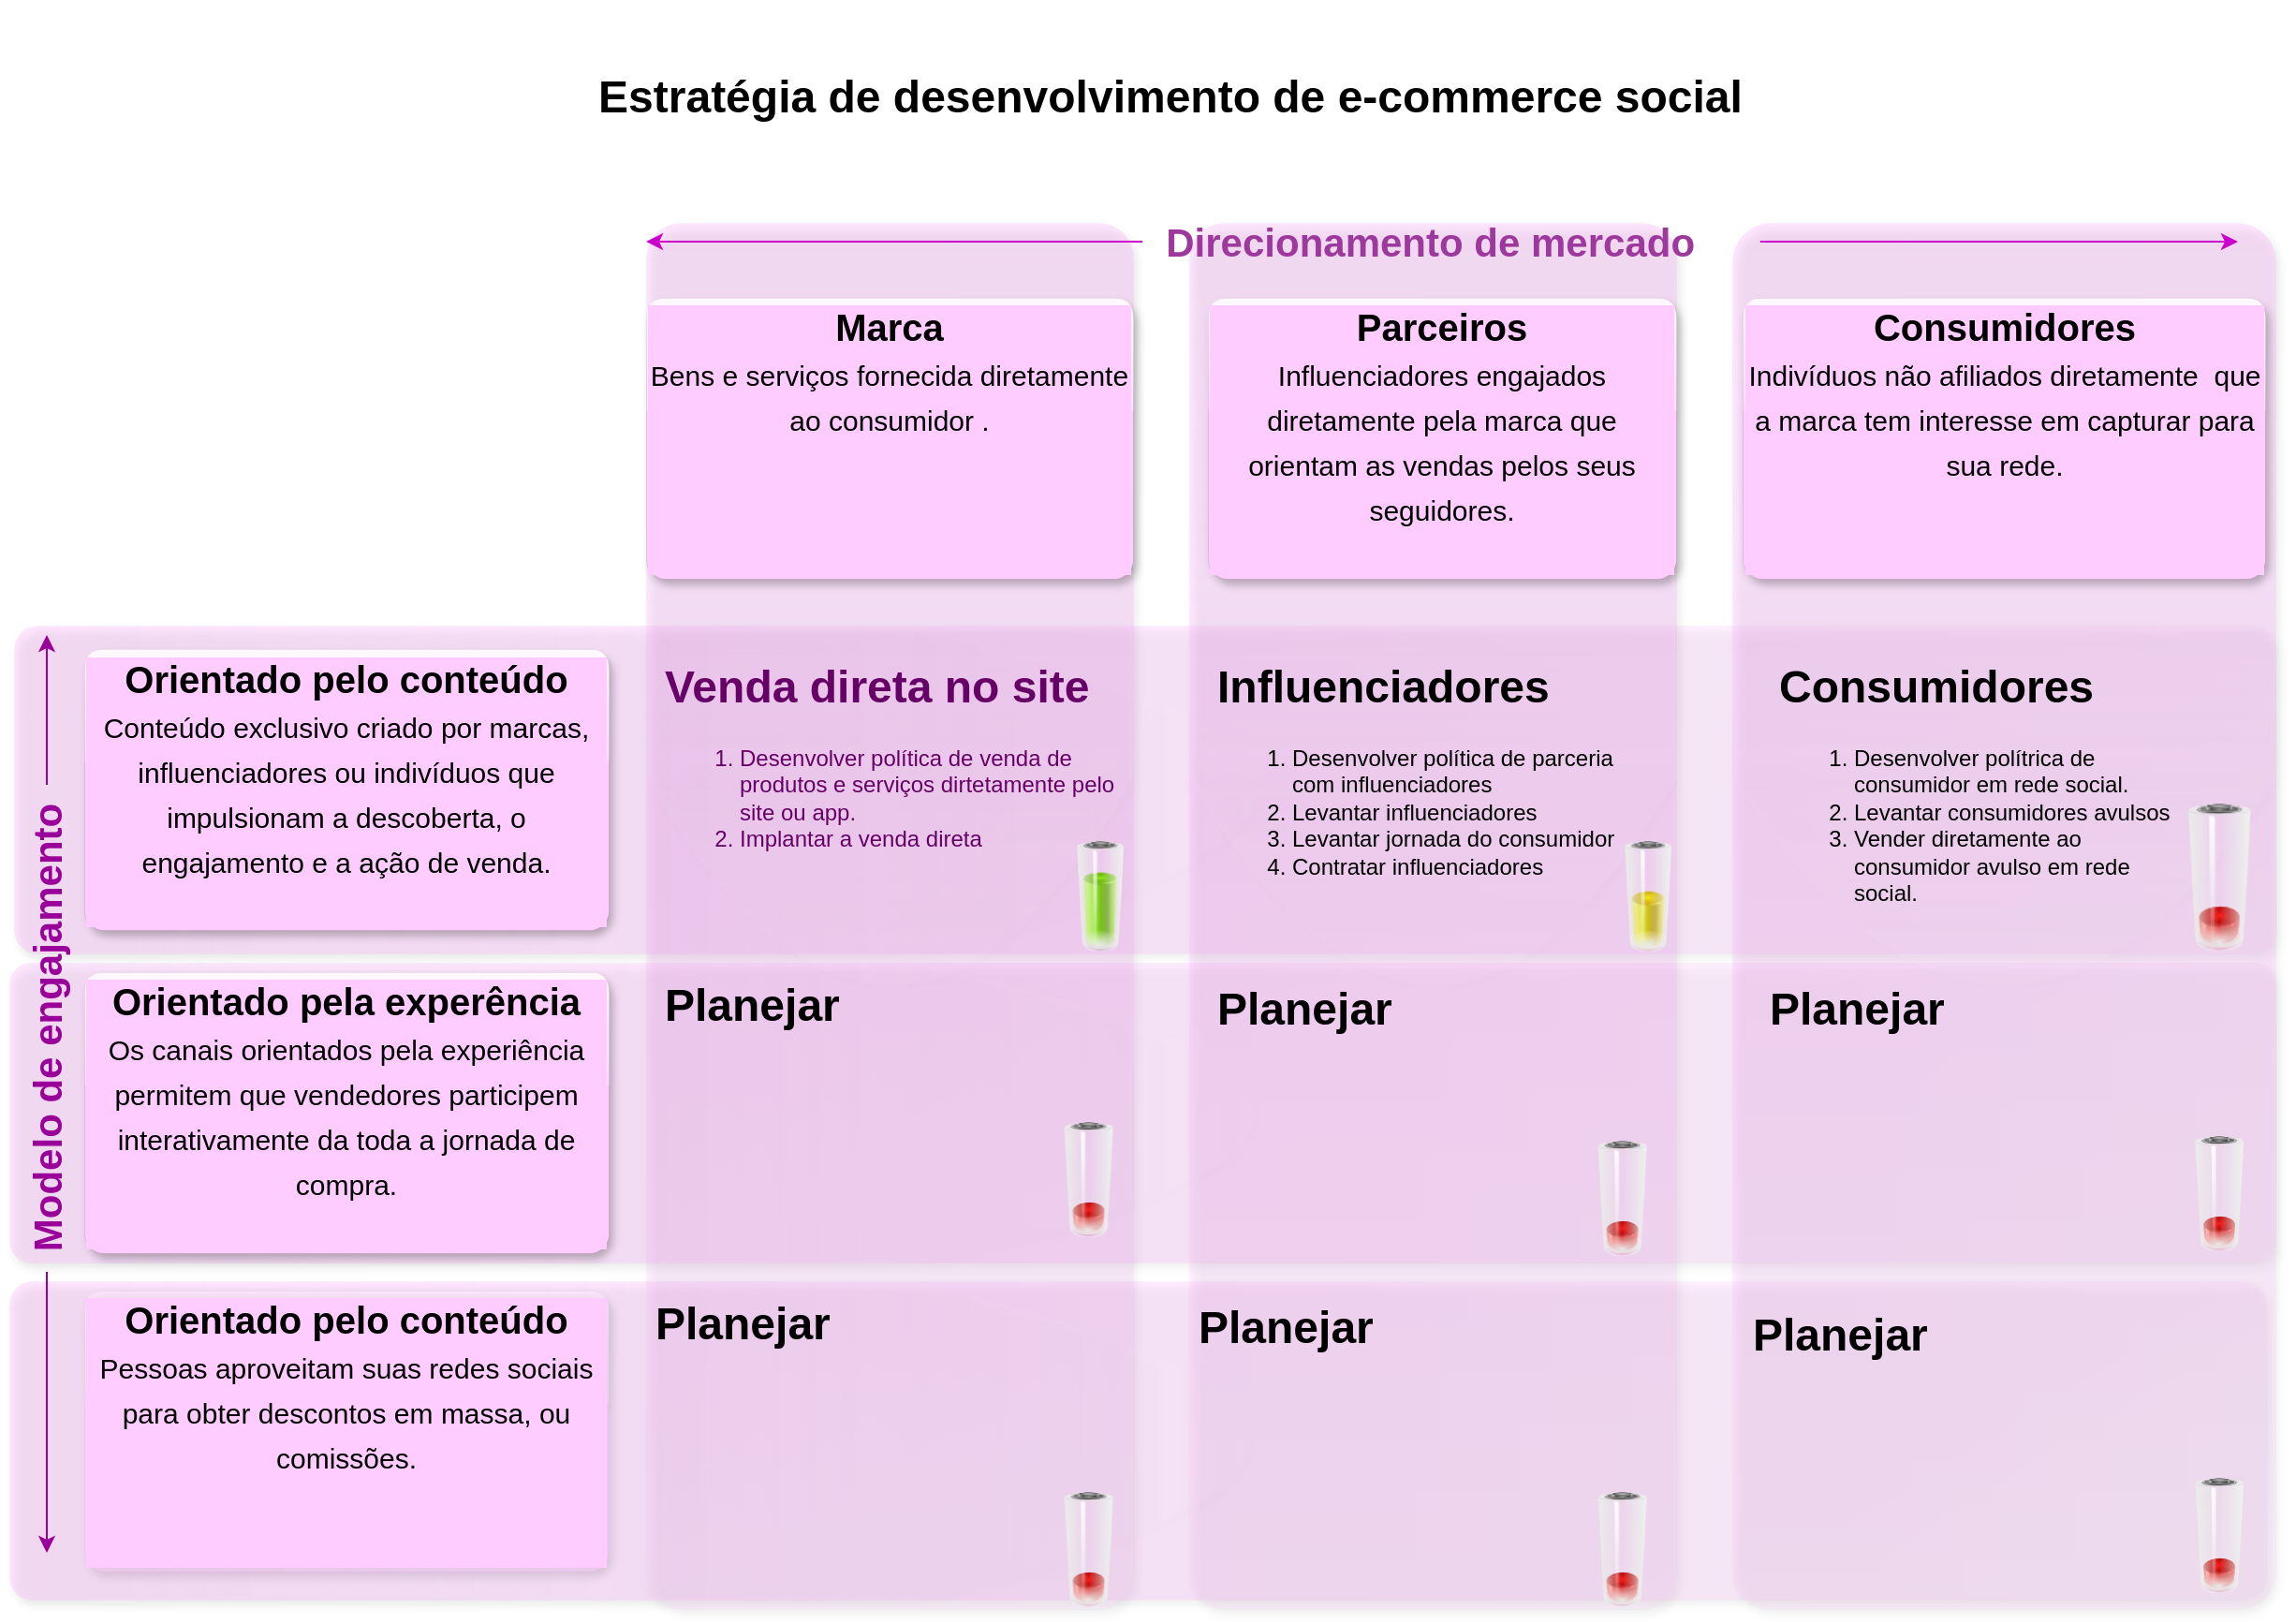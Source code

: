 <mxfile version="22.1.19" type="github">
  <diagram name="Page-1" id="bd83a815-5ea8-2e97-e5ec-87c9f400f2fa">
    <mxGraphModel dx="1189" dy="653" grid="1" gridSize="10" guides="1" tooltips="1" connect="1" arrows="1" fold="1" page="1" pageScale="1.5" pageWidth="827" pageHeight="583" background="none" math="0" shadow="0">
      <root>
        <mxCell id="0" style=";html=1;" />
        <mxCell id="1" style=";html=1;" parent="0" />
        <mxCell id="wp4WdSBtoDWt7Q6JzphJ-34" value="" style="rounded=1;html=1;fontSize=20;labelBackgroundColor=#FFCCFF;labelBorderColor=none;whiteSpace=wrap;strokeColor=default;perimeterSpacing=10;shadow=1;glass=1;arcSize=7;strokeWidth=0;fillColor=#ffccff;gradientColor=#FF66FF;gradientDirection=north;opacity=20;rotation=-90;movable=0;resizable=0;rotatable=0;deletable=0;editable=0;locked=1;connectable=0;" vertex="1" parent="1">
          <mxGeometry x="538.75" y="-181.25" width="175" height="1207.5" as="geometry" />
        </mxCell>
        <mxCell id="wp4WdSBtoDWt7Q6JzphJ-35" value="" style="rounded=1;html=1;fontSize=20;labelBackgroundColor=#FFCCFF;labelBorderColor=none;whiteSpace=wrap;strokeColor=default;perimeterSpacing=10;shadow=1;glass=1;arcSize=7;strokeWidth=0;fillColor=#ffccff;gradientColor=#FF66FF;gradientDirection=north;opacity=20;rotation=-90;movable=0;resizable=0;rotatable=0;deletable=0;editable=0;locked=1;connectable=0;" vertex="1" parent="1">
          <mxGeometry x="545" y="-10" width="160" height="1210" as="geometry" />
        </mxCell>
        <mxCell id="wp4WdSBtoDWt7Q6JzphJ-36" value="" style="rounded=1;html=1;fontSize=20;labelBackgroundColor=#FFCCFF;labelBorderColor=none;whiteSpace=wrap;strokeColor=default;perimeterSpacing=10;shadow=1;glass=1;arcSize=7;strokeWidth=0;fillColor=#ffccff;gradientColor=#FF66FF;gradientDirection=north;opacity=20;rotation=-90;movable=0;resizable=0;rotatable=0;deletable=0;editable=0;locked=1;connectable=0;" vertex="1" parent="1">
          <mxGeometry x="537.5" y="167.5" width="170" height="1205" as="geometry" />
        </mxCell>
        <mxCell id="wp4WdSBtoDWt7Q6JzphJ-33" value="" style="rounded=1;html=1;fontSize=20;labelBackgroundColor=#FFCCFF;labelBorderColor=none;whiteSpace=wrap;strokeColor=default;perimeterSpacing=10;shadow=1;glass=1;arcSize=7;strokeWidth=0;fillColor=#ffccff;gradientColor=#FF66FF;gradientDirection=north;opacity=20;movable=0;resizable=0;rotatable=0;deletable=0;editable=0;locked=1;connectable=0;" vertex="1" parent="1">
          <mxGeometry x="940" y="120" width="290" height="740" as="geometry" />
        </mxCell>
        <mxCell id="wp4WdSBtoDWt7Q6JzphJ-32" value="" style="rounded=1;html=1;fontSize=20;labelBackgroundColor=#FFCCFF;labelBorderColor=none;whiteSpace=wrap;strokeColor=default;perimeterSpacing=10;shadow=1;glass=1;arcSize=7;strokeWidth=0;fillColor=#ffccff;gradientColor=#FF66FF;gradientDirection=north;opacity=20;movable=0;resizable=0;rotatable=0;deletable=0;editable=0;locked=1;connectable=0;" vertex="1" parent="1">
          <mxGeometry x="650" y="120" width="260" height="740" as="geometry" />
        </mxCell>
        <mxCell id="1516e18e63f93b96-3" value="Estratégia de desenvolvimento de e-commerce social" style="text;strokeColor=none;fillColor=none;html=1;fontSize=24;fontStyle=1;verticalAlign=middle;align=center;rounded=0;shadow=1;whiteSpace=wrap;" parent="1" vertex="1">
          <mxGeometry x="70" y="5" width="1140" height="95" as="geometry" />
        </mxCell>
        <mxCell id="wp4WdSBtoDWt7Q6JzphJ-31" value="" style="rounded=1;html=1;fontSize=20;labelBackgroundColor=#FFCCFF;labelBorderColor=none;whiteSpace=wrap;strokeColor=default;perimeterSpacing=10;shadow=1;glass=1;arcSize=7;strokeWidth=0;fillColor=#ffccff;gradientColor=#FF66FF;gradientDirection=north;opacity=20;movable=0;resizable=0;rotatable=0;deletable=0;editable=0;locked=1;connectable=0;" vertex="1" parent="1">
          <mxGeometry x="360" y="120" width="260" height="740" as="geometry" />
        </mxCell>
        <mxCell id="wp4WdSBtoDWt7Q6JzphJ-29" value="&lt;b&gt;Parceiros&lt;br&gt;&lt;/b&gt;&lt;font style=&quot;font-size: 15px;&quot;&gt;Influenciadores engajados diretamente pela marca que orientam as vendas pelos seus seguidores.&lt;br&gt;&lt;br&gt;&lt;/font&gt;" style="rounded=1;html=1;fontSize=20;labelBackgroundColor=#FFCCFF;labelBorderColor=none;whiteSpace=wrap;strokeColor=default;perimeterSpacing=10;shadow=1;glass=1;arcSize=7;strokeWidth=0;fillColor=#ffccff;movable=0;resizable=0;rotatable=0;deletable=0;editable=0;locked=1;connectable=0;" vertex="1" parent="1">
          <mxGeometry x="660" y="160" width="250" height="150" as="geometry" />
        </mxCell>
        <mxCell id="wp4WdSBtoDWt7Q6JzphJ-30" value="&lt;b&gt;Consumidores&lt;br&gt;&lt;/b&gt;&lt;font style=&quot;font-size: 15px;&quot;&gt;Indivíduos não afiliados diretamente&amp;nbsp; que a marca tem interesse em capturar para sua rede.&lt;br&gt;&lt;br&gt;&lt;br&gt;&lt;/font&gt;" style="rounded=1;html=1;fontSize=20;labelBackgroundColor=#FFCCFF;labelBorderColor=none;whiteSpace=wrap;strokeColor=default;perimeterSpacing=10;shadow=1;glass=1;arcSize=7;strokeWidth=0;fillColor=#ffccff;movable=0;resizable=0;rotatable=0;deletable=0;editable=0;locked=1;connectable=0;" vertex="1" parent="1">
          <mxGeometry x="945.5" y="160" width="279" height="150" as="geometry" />
        </mxCell>
        <mxCell id="wp4WdSBtoDWt7Q6JzphJ-28" value="&lt;b&gt;Marca&lt;br&gt;&lt;/b&gt;&lt;font style=&quot;font-size: 15px;&quot;&gt;Bens e serviços fornecida diretamente ao consumidor .&lt;br&gt;&lt;br&gt;&lt;br&gt;&lt;br&gt;&lt;/font&gt;" style="rounded=1;html=1;fontSize=20;labelBackgroundColor=#FFCCFF;labelBorderColor=none;whiteSpace=wrap;strokeColor=default;perimeterSpacing=10;shadow=1;glass=1;arcSize=7;strokeWidth=0;fillColor=#ffccff;movable=0;resizable=0;rotatable=0;deletable=0;editable=0;locked=1;connectable=0;" vertex="1" parent="1">
          <mxGeometry x="360" y="160" width="260" height="150" as="geometry" />
        </mxCell>
        <mxCell id="wp4WdSBtoDWt7Q6JzphJ-25" value="&lt;b&gt;Orientado pelo conteúdo&lt;br&gt;&lt;/b&gt;&lt;font style=&quot;font-size: 15px;&quot;&gt;Conteúdo exclusivo criado por marcas, influenciadores ou indivíduos que impulsionam a descoberta, o engajamento e a ação de venda. &lt;br&gt;&lt;br&gt;&lt;/font&gt;" style="rounded=1;html=1;fontSize=20;labelBackgroundColor=#FFCCFF;labelBorderColor=none;whiteSpace=wrap;strokeColor=default;perimeterSpacing=10;shadow=1;glass=1;arcSize=7;strokeWidth=0;fillColor=#ffccff;movable=0;resizable=0;rotatable=0;deletable=0;editable=0;locked=1;connectable=0;" vertex="1" parent="1">
          <mxGeometry x="60" y="347.5" width="280" height="150" as="geometry" />
        </mxCell>
        <mxCell id="wp4WdSBtoDWt7Q6JzphJ-26" value="&lt;b&gt;Orientado pela experência&lt;br&gt;&lt;/b&gt;&lt;font style=&quot;font-size: 15px;&quot;&gt;Os canais orientados pela experiência permitem que vendedores participem interativamente da toda a jornada de compra. &lt;br&gt;&lt;br&gt;&lt;/font&gt;" style="rounded=1;html=1;fontSize=20;labelBackgroundColor=#FFCCFF;labelBorderColor=none;whiteSpace=wrap;strokeColor=default;perimeterSpacing=10;shadow=1;glass=1;arcSize=7;strokeWidth=0;fillColor=#ffccff;movable=0;resizable=0;rotatable=0;deletable=0;editable=0;locked=1;connectable=0;" vertex="1" parent="1">
          <mxGeometry x="60" y="520" width="280" height="150" as="geometry" />
        </mxCell>
        <mxCell id="wp4WdSBtoDWt7Q6JzphJ-27" value="&lt;b&gt;Orientado pelo conteúdo&lt;br&gt;&lt;/b&gt;&lt;font style=&quot;font-size: 15px;&quot;&gt;Pessoas aproveitam suas redes sociais para obter descontos em massa, ou comissões.&lt;br&gt;&lt;br&gt;&lt;br&gt;&lt;/font&gt;" style="rounded=1;html=1;fontSize=20;labelBackgroundColor=#FFCCFF;labelBorderColor=none;whiteSpace=wrap;strokeColor=default;perimeterSpacing=10;shadow=1;glass=1;arcSize=7;strokeWidth=0;fillColor=#ffccff;opacity=40;movable=0;resizable=0;rotatable=0;deletable=0;editable=0;locked=1;connectable=0;" vertex="1" parent="1">
          <mxGeometry x="60" y="690" width="280" height="150" as="geometry" />
        </mxCell>
        <mxCell id="wp4WdSBtoDWt7Q6JzphJ-39" style="edgeStyle=orthogonalEdgeStyle;rounded=0;orthogonalLoop=1;jettySize=auto;html=1;strokeColor=#990099;movable=0;resizable=0;rotatable=0;deletable=0;editable=0;locked=1;connectable=0;" edge="1" parent="1" source="wp4WdSBtoDWt7Q6JzphJ-38">
          <mxGeometry relative="1" as="geometry">
            <mxPoint x="40" y="830" as="targetPoint" />
          </mxGeometry>
        </mxCell>
        <mxCell id="wp4WdSBtoDWt7Q6JzphJ-40" style="edgeStyle=orthogonalEdgeStyle;rounded=0;orthogonalLoop=1;jettySize=auto;html=1;strokeColor=#990099;movable=0;resizable=0;rotatable=0;deletable=0;editable=0;locked=1;connectable=0;" edge="1" parent="1" source="wp4WdSBtoDWt7Q6JzphJ-38">
          <mxGeometry relative="1" as="geometry">
            <mxPoint x="40" y="340" as="targetPoint" />
          </mxGeometry>
        </mxCell>
        <mxCell id="wp4WdSBtoDWt7Q6JzphJ-38" value="&lt;font style=&quot;font-size: 21px;&quot;&gt;&lt;b&gt;Modelo de engajamento&lt;/b&gt;&lt;/font&gt;" style="text;html=1;align=center;verticalAlign=middle;resizable=0;points=[];autosize=1;strokeColor=none;fillColor=none;rotation=-90;fontColor=#990099;movable=0;rotatable=0;deletable=0;editable=0;locked=1;connectable=0;" vertex="1" parent="1">
          <mxGeometry x="-90" y="530" width="260" height="40" as="geometry" />
        </mxCell>
        <mxCell id="wp4WdSBtoDWt7Q6JzphJ-44" style="edgeStyle=orthogonalEdgeStyle;rounded=0;orthogonalLoop=1;jettySize=auto;html=1;strokeColor=#CC00CC;movable=0;resizable=0;rotatable=0;deletable=0;editable=0;locked=1;connectable=0;" edge="1" parent="1" source="wp4WdSBtoDWt7Q6JzphJ-41">
          <mxGeometry relative="1" as="geometry">
            <mxPoint x="1210" y="130" as="targetPoint" />
          </mxGeometry>
        </mxCell>
        <mxCell id="wp4WdSBtoDWt7Q6JzphJ-45" style="edgeStyle=orthogonalEdgeStyle;rounded=0;orthogonalLoop=1;jettySize=auto;html=1;strokeColor=#CC00CC;movable=0;resizable=0;rotatable=0;deletable=0;editable=0;locked=1;connectable=0;" edge="1" parent="1" source="wp4WdSBtoDWt7Q6JzphJ-41">
          <mxGeometry relative="1" as="geometry">
            <mxPoint x="360" y="130" as="targetPoint" />
          </mxGeometry>
        </mxCell>
        <mxCell id="wp4WdSBtoDWt7Q6JzphJ-41" value="&lt;font style=&quot;font-size: 21px;&quot;&gt;&lt;span&gt;Direcionamento de mercado&amp;nbsp; &amp;nbsp;&amp;nbsp;&lt;/span&gt;&lt;/font&gt;" style="text;html=1;align=center;verticalAlign=middle;resizable=0;points=[];autosize=1;strokeColor=none;fillColor=none;rotation=0;fontColor=#9d399d;fontStyle=1;labelBorderColor=none;movable=0;rotatable=0;deletable=0;editable=0;locked=1;connectable=0;" vertex="1" parent="1">
          <mxGeometry x="625" y="110" width="330" height="40" as="geometry" />
        </mxCell>
        <mxCell id="wp4WdSBtoDWt7Q6JzphJ-56" value="&lt;h1&gt;Venda direta no site&amp;nbsp;&lt;/h1&gt;&lt;p&gt;&lt;/p&gt;&lt;ol&gt;&lt;li&gt;&lt;span style=&quot;background-color: initial;&quot;&gt;Desenvolver política de venda de produtos e serviços dirtetamente pelo site ou app.&lt;/span&gt;&lt;/li&gt;&lt;li&gt;&lt;span style=&quot;background-color: initial;&quot;&gt;Implantar a venda direta&lt;/span&gt;&lt;/li&gt;&lt;/ol&gt;&lt;p&gt;&lt;/p&gt;" style="text;html=1;strokeColor=none;fillColor=none;spacing=5;spacingTop=-20;whiteSpace=wrap;overflow=hidden;rounded=0;fontColor=#660066;movable=0;resizable=0;rotatable=0;deletable=0;editable=0;locked=1;connectable=0;" vertex="1" parent="1">
          <mxGeometry x="365" y="347.5" width="260" height="152.5" as="geometry" />
        </mxCell>
        <mxCell id="wp4WdSBtoDWt7Q6JzphJ-57" value="&lt;h1&gt;Influenciadores&lt;/h1&gt;&lt;p&gt;&lt;/p&gt;&lt;ol&gt;&lt;li&gt;Desenvolver política de parceria com influenciadores&lt;/li&gt;&lt;li&gt;Levantar influenciadores&lt;/li&gt;&lt;li&gt;Levantar jornada do consumidor&lt;/li&gt;&lt;li&gt;Contratar influenciadores&lt;/li&gt;&lt;/ol&gt;&lt;p&gt;&lt;/p&gt;" style="text;html=1;strokeColor=none;fillColor=none;spacing=5;spacingTop=-20;whiteSpace=wrap;overflow=hidden;rounded=0;" vertex="1" parent="1">
          <mxGeometry x="660" y="347.5" width="230" height="152.5" as="geometry" />
        </mxCell>
        <mxCell id="wp4WdSBtoDWt7Q6JzphJ-58" value="&lt;h1&gt;Consumidores&lt;/h1&gt;&lt;p&gt;&lt;/p&gt;&lt;ol&gt;&lt;li&gt;Desenvolver polítrica de consumidor em rede social.&lt;/li&gt;&lt;li&gt;Levantar consumidores avulsos&lt;/li&gt;&lt;li&gt;Vender diretamente ao consumidor avulso em rede social.&lt;/li&gt;&lt;/ol&gt;&lt;p&gt;&lt;/p&gt;" style="text;html=1;strokeColor=none;fillColor=none;spacing=5;spacingTop=-20;whiteSpace=wrap;overflow=hidden;rounded=0;" vertex="1" parent="1">
          <mxGeometry x="960" y="347.5" width="230" height="152.5" as="geometry" />
        </mxCell>
        <mxCell id="wp4WdSBtoDWt7Q6JzphJ-59" value="&lt;h1&gt;Planejar&lt;/h1&gt;&lt;p&gt;&lt;br&gt;&lt;/p&gt;" style="text;html=1;strokeColor=none;fillColor=none;spacing=5;spacingTop=-20;whiteSpace=wrap;overflow=hidden;rounded=0;" vertex="1" parent="1">
          <mxGeometry x="365" y="517.5" width="230" height="152.5" as="geometry" />
        </mxCell>
        <mxCell id="wp4WdSBtoDWt7Q6JzphJ-60" value="&lt;h1&gt;Planejar&lt;/h1&gt;&lt;p&gt;&lt;br&gt;&lt;/p&gt;" style="text;html=1;strokeColor=none;fillColor=none;spacing=5;spacingTop=-20;whiteSpace=wrap;overflow=hidden;rounded=0;" vertex="1" parent="1">
          <mxGeometry x="660" y="520" width="230" height="152.5" as="geometry" />
        </mxCell>
        <mxCell id="wp4WdSBtoDWt7Q6JzphJ-61" value="&lt;h1&gt;Planejar&lt;/h1&gt;" style="text;html=1;strokeColor=none;fillColor=none;spacing=5;spacingTop=-20;whiteSpace=wrap;overflow=hidden;rounded=0;" vertex="1" parent="1">
          <mxGeometry x="955" y="520" width="230" height="152.5" as="geometry" />
        </mxCell>
        <mxCell id="wp4WdSBtoDWt7Q6JzphJ-62" value="&lt;h1&gt;Planejar&lt;/h1&gt;" style="text;html=1;strokeColor=none;fillColor=none;spacing=5;spacingTop=-20;whiteSpace=wrap;overflow=hidden;rounded=0;" vertex="1" parent="1">
          <mxGeometry x="360" y="687.5" width="230" height="152.5" as="geometry" />
        </mxCell>
        <mxCell id="wp4WdSBtoDWt7Q6JzphJ-63" value="&lt;h1&gt;Planejar&lt;/h1&gt;&lt;p&gt;&lt;br&gt;&lt;/p&gt;" style="text;html=1;strokeColor=none;fillColor=none;spacing=5;spacingTop=-20;whiteSpace=wrap;overflow=hidden;rounded=0;" vertex="1" parent="1">
          <mxGeometry x="650" y="690" width="230" height="152.5" as="geometry" />
        </mxCell>
        <mxCell id="wp4WdSBtoDWt7Q6JzphJ-64" value="&lt;h1&gt;Planejar&lt;/h1&gt;" style="text;html=1;strokeColor=none;fillColor=none;spacing=5;spacingTop=-20;whiteSpace=wrap;overflow=hidden;rounded=0;" vertex="1" parent="1">
          <mxGeometry x="945.5" y="693.75" width="230" height="152.5" as="geometry" />
        </mxCell>
        <mxCell id="wp4WdSBtoDWt7Q6JzphJ-85" value="" style="image;html=1;image=img/lib/clip_art/general/Battery_50_128x128.png" vertex="1" parent="1">
          <mxGeometry x="865" y="450" width="60" height="60" as="geometry" />
        </mxCell>
        <mxCell id="wp4WdSBtoDWt7Q6JzphJ-86" value="" style="image;html=1;image=img/lib/clip_art/general/Battery_0_128x128.png" vertex="1" parent="1">
          <mxGeometry x="1160" y="430" width="80" height="80" as="geometry" />
        </mxCell>
        <mxCell id="wp4WdSBtoDWt7Q6JzphJ-87" value="" style="image;html=1;image=img/lib/clip_art/general/Battery_75_128x128.png" vertex="1" parent="1">
          <mxGeometry x="570" y="450" width="65" height="60" as="geometry" />
        </mxCell>
        <mxCell id="wp4WdSBtoDWt7Q6JzphJ-88" value="" style="image;html=1;image=img/lib/clip_art/general/Battery_0_128x128.png" vertex="1" parent="1">
          <mxGeometry x="852.5" y="610" width="57.5" height="62.5" as="geometry" />
        </mxCell>
        <mxCell id="wp4WdSBtoDWt7Q6JzphJ-89" value="" style="image;html=1;image=img/lib/clip_art/general/Battery_0_128x128.png" vertex="1" parent="1">
          <mxGeometry x="567.5" y="797.5" width="57.5" height="62.5" as="geometry" />
        </mxCell>
        <mxCell id="wp4WdSBtoDWt7Q6JzphJ-90" value="" style="image;html=1;image=img/lib/clip_art/general/Battery_0_128x128.png" vertex="1" parent="1">
          <mxGeometry x="852.5" y="797.5" width="57.5" height="62.5" as="geometry" />
        </mxCell>
        <mxCell id="wp4WdSBtoDWt7Q6JzphJ-91" value="" style="image;html=1;image=img/lib/clip_art/general/Battery_0_128x128.png" vertex="1" parent="1">
          <mxGeometry x="1171.25" y="790" width="57.5" height="62.5" as="geometry" />
        </mxCell>
        <mxCell id="wp4WdSBtoDWt7Q6JzphJ-92" value="" style="image;html=1;image=img/lib/clip_art/general/Battery_0_128x128.png" vertex="1" parent="1">
          <mxGeometry x="1171.25" y="607.5" width="57.5" height="62.5" as="geometry" />
        </mxCell>
        <mxCell id="wp4WdSBtoDWt7Q6JzphJ-93" value="" style="image;html=1;image=img/lib/clip_art/general/Battery_0_128x128.png" vertex="1" parent="1">
          <mxGeometry x="567.5" y="600" width="57.5" height="62.5" as="geometry" />
        </mxCell>
      </root>
    </mxGraphModel>
  </diagram>
</mxfile>
